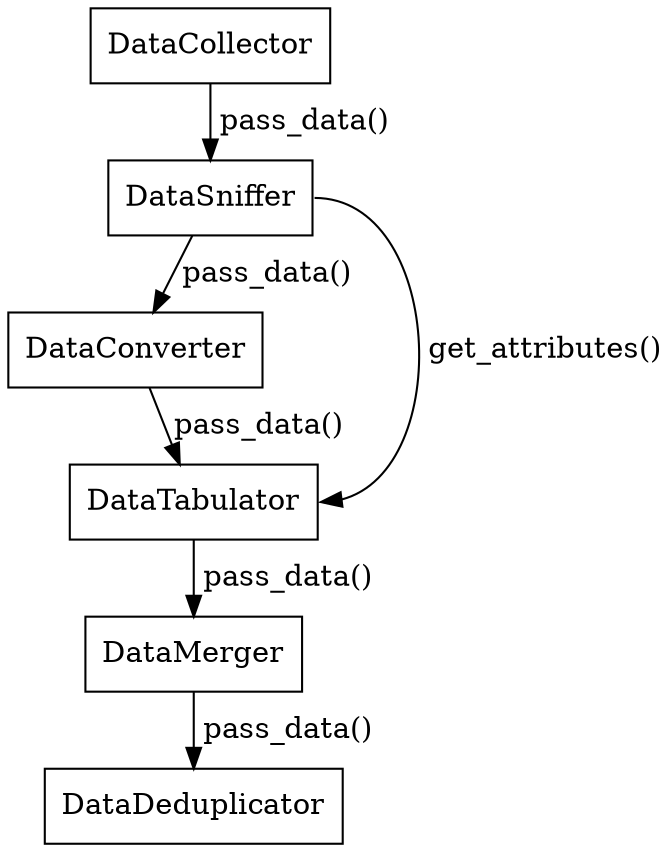 digraph G {

    node [shape=box];
    
    edge [label=" pass_data()" labelfloat=true];

    DataCollector ->  DataSniffer -> DataConverter -> DataTabulator -> DataMerger -> DataDeduplicator;

    DataSniffer:e ->  DataTabulator:e [label=" get_attributes()"];
}
